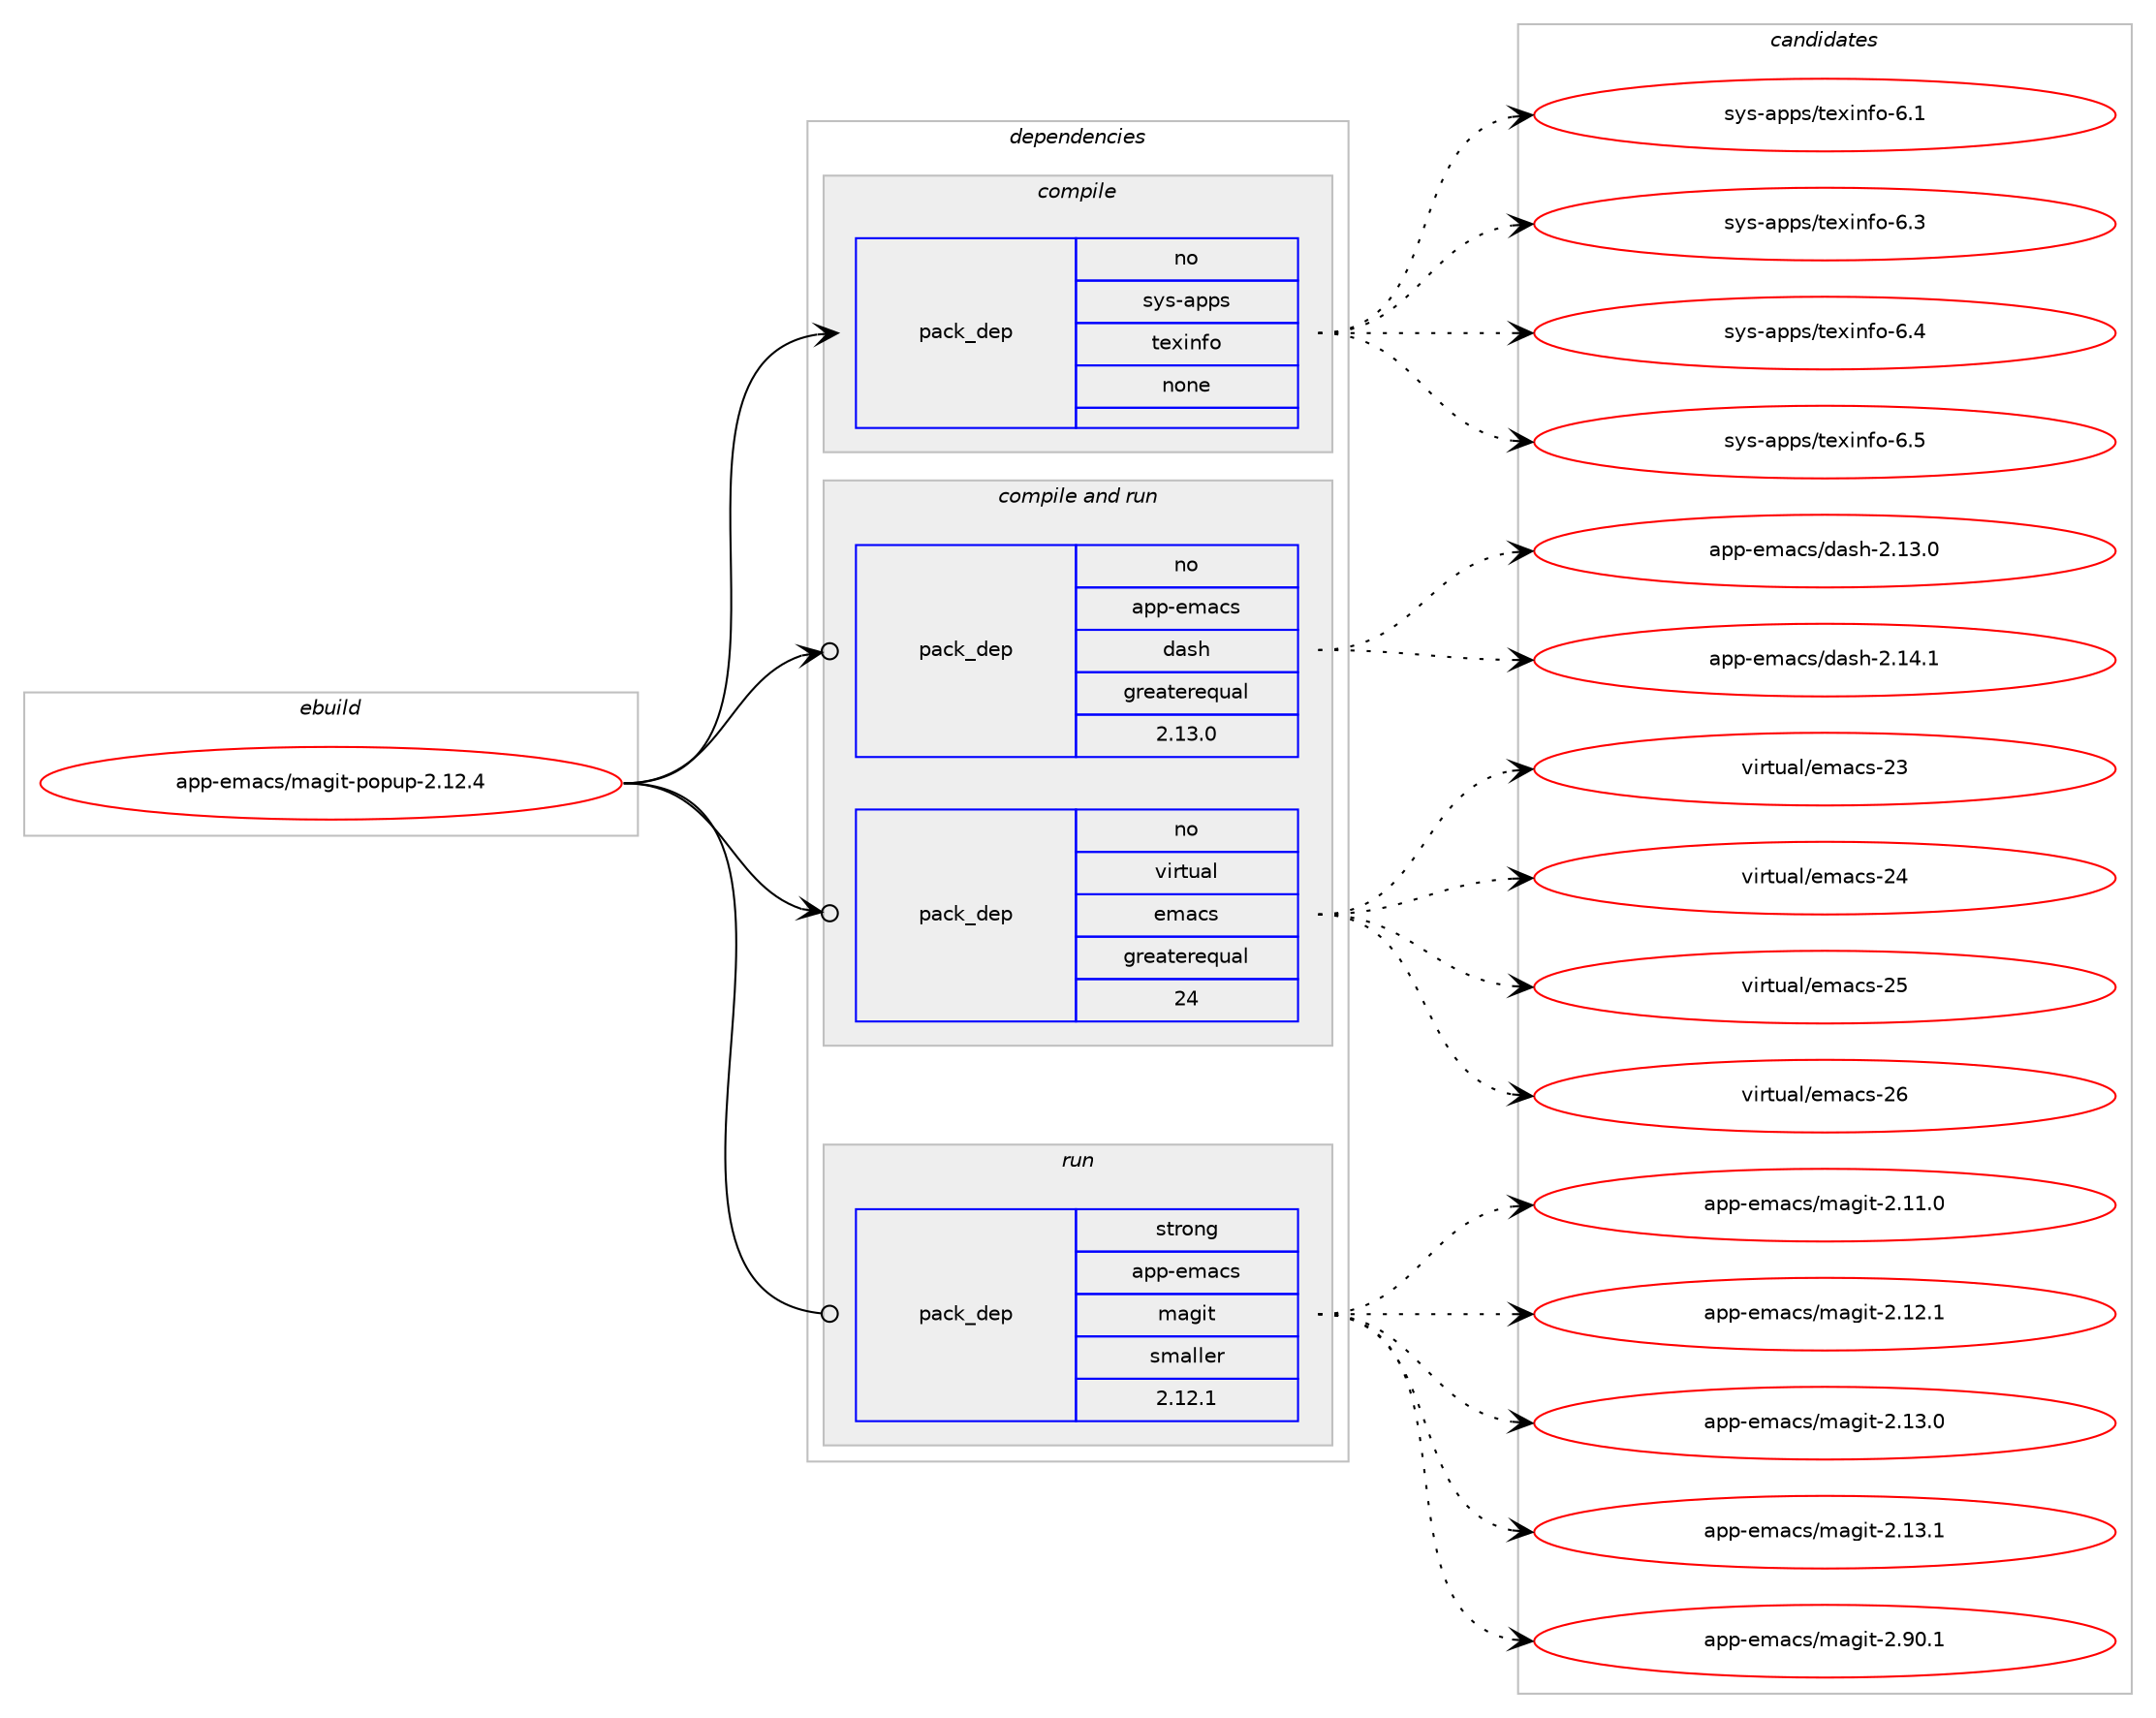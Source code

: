 digraph prolog {

# *************
# Graph options
# *************

newrank=true;
concentrate=true;
compound=true;
graph [rankdir=LR,fontname=Helvetica,fontsize=10,ranksep=1.5];#, ranksep=2.5, nodesep=0.2];
edge  [arrowhead=vee];
node  [fontname=Helvetica,fontsize=10];

# **********
# The ebuild
# **********

subgraph cluster_leftcol {
color=gray;
rank=same;
label=<<i>ebuild</i>>;
id [label="app-emacs/magit-popup-2.12.4", color=red, width=4, href="../app-emacs/magit-popup-2.12.4.svg"];
}

# ****************
# The dependencies
# ****************

subgraph cluster_midcol {
color=gray;
label=<<i>dependencies</i>>;
subgraph cluster_compile {
fillcolor="#eeeeee";
style=filled;
label=<<i>compile</i>>;
subgraph pack1693 {
dependency2067 [label=<<TABLE BORDER="0" CELLBORDER="1" CELLSPACING="0" CELLPADDING="4" WIDTH="220"><TR><TD ROWSPAN="6" CELLPADDING="30">pack_dep</TD></TR><TR><TD WIDTH="110">no</TD></TR><TR><TD>sys-apps</TD></TR><TR><TD>texinfo</TD></TR><TR><TD>none</TD></TR><TR><TD></TD></TR></TABLE>>, shape=none, color=blue];
}
id:e -> dependency2067:w [weight=20,style="solid",arrowhead="vee"];
}
subgraph cluster_compileandrun {
fillcolor="#eeeeee";
style=filled;
label=<<i>compile and run</i>>;
subgraph pack1694 {
dependency2068 [label=<<TABLE BORDER="0" CELLBORDER="1" CELLSPACING="0" CELLPADDING="4" WIDTH="220"><TR><TD ROWSPAN="6" CELLPADDING="30">pack_dep</TD></TR><TR><TD WIDTH="110">no</TD></TR><TR><TD>app-emacs</TD></TR><TR><TD>dash</TD></TR><TR><TD>greaterequal</TD></TR><TR><TD>2.13.0</TD></TR></TABLE>>, shape=none, color=blue];
}
id:e -> dependency2068:w [weight=20,style="solid",arrowhead="odotvee"];
subgraph pack1695 {
dependency2069 [label=<<TABLE BORDER="0" CELLBORDER="1" CELLSPACING="0" CELLPADDING="4" WIDTH="220"><TR><TD ROWSPAN="6" CELLPADDING="30">pack_dep</TD></TR><TR><TD WIDTH="110">no</TD></TR><TR><TD>virtual</TD></TR><TR><TD>emacs</TD></TR><TR><TD>greaterequal</TD></TR><TR><TD>24</TD></TR></TABLE>>, shape=none, color=blue];
}
id:e -> dependency2069:w [weight=20,style="solid",arrowhead="odotvee"];
}
subgraph cluster_run {
fillcolor="#eeeeee";
style=filled;
label=<<i>run</i>>;
subgraph pack1696 {
dependency2070 [label=<<TABLE BORDER="0" CELLBORDER="1" CELLSPACING="0" CELLPADDING="4" WIDTH="220"><TR><TD ROWSPAN="6" CELLPADDING="30">pack_dep</TD></TR><TR><TD WIDTH="110">strong</TD></TR><TR><TD>app-emacs</TD></TR><TR><TD>magit</TD></TR><TR><TD>smaller</TD></TR><TR><TD>2.12.1</TD></TR></TABLE>>, shape=none, color=blue];
}
id:e -> dependency2070:w [weight=20,style="solid",arrowhead="odot"];
}
}

# **************
# The candidates
# **************

subgraph cluster_choices {
rank=same;
color=gray;
label=<<i>candidates</i>>;

subgraph choice1693 {
color=black;
nodesep=1;
choice11512111545971121121154711610112010511010211145544649 [label="sys-apps/texinfo-6.1", color=red, width=4,href="../sys-apps/texinfo-6.1.svg"];
choice11512111545971121121154711610112010511010211145544651 [label="sys-apps/texinfo-6.3", color=red, width=4,href="../sys-apps/texinfo-6.3.svg"];
choice11512111545971121121154711610112010511010211145544652 [label="sys-apps/texinfo-6.4", color=red, width=4,href="../sys-apps/texinfo-6.4.svg"];
choice11512111545971121121154711610112010511010211145544653 [label="sys-apps/texinfo-6.5", color=red, width=4,href="../sys-apps/texinfo-6.5.svg"];
dependency2067:e -> choice11512111545971121121154711610112010511010211145544649:w [style=dotted,weight="100"];
dependency2067:e -> choice11512111545971121121154711610112010511010211145544651:w [style=dotted,weight="100"];
dependency2067:e -> choice11512111545971121121154711610112010511010211145544652:w [style=dotted,weight="100"];
dependency2067:e -> choice11512111545971121121154711610112010511010211145544653:w [style=dotted,weight="100"];
}
subgraph choice1694 {
color=black;
nodesep=1;
choice97112112451011099799115471009711510445504649514648 [label="app-emacs/dash-2.13.0", color=red, width=4,href="../app-emacs/dash-2.13.0.svg"];
choice97112112451011099799115471009711510445504649524649 [label="app-emacs/dash-2.14.1", color=red, width=4,href="../app-emacs/dash-2.14.1.svg"];
dependency2068:e -> choice97112112451011099799115471009711510445504649514648:w [style=dotted,weight="100"];
dependency2068:e -> choice97112112451011099799115471009711510445504649524649:w [style=dotted,weight="100"];
}
subgraph choice1695 {
color=black;
nodesep=1;
choice11810511411611797108471011099799115455051 [label="virtual/emacs-23", color=red, width=4,href="../virtual/emacs-23.svg"];
choice11810511411611797108471011099799115455052 [label="virtual/emacs-24", color=red, width=4,href="../virtual/emacs-24.svg"];
choice11810511411611797108471011099799115455053 [label="virtual/emacs-25", color=red, width=4,href="../virtual/emacs-25.svg"];
choice11810511411611797108471011099799115455054 [label="virtual/emacs-26", color=red, width=4,href="../virtual/emacs-26.svg"];
dependency2069:e -> choice11810511411611797108471011099799115455051:w [style=dotted,weight="100"];
dependency2069:e -> choice11810511411611797108471011099799115455052:w [style=dotted,weight="100"];
dependency2069:e -> choice11810511411611797108471011099799115455053:w [style=dotted,weight="100"];
dependency2069:e -> choice11810511411611797108471011099799115455054:w [style=dotted,weight="100"];
}
subgraph choice1696 {
color=black;
nodesep=1;
choice97112112451011099799115471099710310511645504649494648 [label="app-emacs/magit-2.11.0", color=red, width=4,href="../app-emacs/magit-2.11.0.svg"];
choice97112112451011099799115471099710310511645504649504649 [label="app-emacs/magit-2.12.1", color=red, width=4,href="../app-emacs/magit-2.12.1.svg"];
choice97112112451011099799115471099710310511645504649514648 [label="app-emacs/magit-2.13.0", color=red, width=4,href="../app-emacs/magit-2.13.0.svg"];
choice97112112451011099799115471099710310511645504649514649 [label="app-emacs/magit-2.13.1", color=red, width=4,href="../app-emacs/magit-2.13.1.svg"];
choice97112112451011099799115471099710310511645504657484649 [label="app-emacs/magit-2.90.1", color=red, width=4,href="../app-emacs/magit-2.90.1.svg"];
dependency2070:e -> choice97112112451011099799115471099710310511645504649494648:w [style=dotted,weight="100"];
dependency2070:e -> choice97112112451011099799115471099710310511645504649504649:w [style=dotted,weight="100"];
dependency2070:e -> choice97112112451011099799115471099710310511645504649514648:w [style=dotted,weight="100"];
dependency2070:e -> choice97112112451011099799115471099710310511645504649514649:w [style=dotted,weight="100"];
dependency2070:e -> choice97112112451011099799115471099710310511645504657484649:w [style=dotted,weight="100"];
}
}

}
